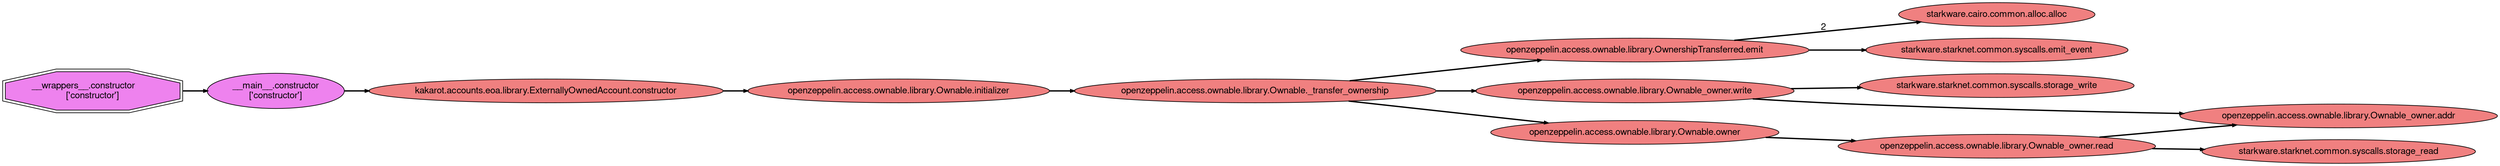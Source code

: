 // Call flow graph
digraph externally_owned_account {
	graph [fontname="Helvetica,Arial,sans-serif" fontsize=20 layout=dot newrank=true rankdir=LR]
	node [fontname="Helvetica,Arial,sans-serif" pencolor="#00000044" shape="rect, plaintext" style=filled]
	edge [arrowsize=0.5 fontname="Helvetica,Arial,sans-serif" labeldistance=3 labelfontcolor="#00000080" penwidth=2]
	0 [label="starkware.cairo.common.alloc.alloc" color="" fillcolor=lightcoral shape=oval style=filled]
	3 [label="starkware.starknet.common.syscalls.storage_read" color="" fillcolor=lightcoral shape=oval style=filled]
	11 [label="starkware.starknet.common.syscalls.storage_write" color="" fillcolor=lightcoral shape=oval style=filled]
	19 [label="starkware.starknet.common.syscalls.emit_event" color="" fillcolor=lightcoral shape=oval style=filled]
	29 [label="openzeppelin.access.ownable.library.OwnershipTransferred.emit" color="" fillcolor=lightcoral shape=oval style=filled]
	54 [label="openzeppelin.access.ownable.library.Ownable_owner.addr" color="" fillcolor=lightcoral shape=oval style=filled]
	59 [label="openzeppelin.access.ownable.library.Ownable_owner.read" color="" fillcolor=lightcoral shape=oval style=filled]
	72 [label="openzeppelin.access.ownable.library.Ownable_owner.write" color="" fillcolor=lightcoral shape=oval style=filled]
	84 [label="openzeppelin.access.ownable.library.Ownable.initializer" color="" fillcolor=lightcoral shape=oval style=filled]
	91 [label="openzeppelin.access.ownable.library.Ownable.owner" color="" fillcolor=lightcoral shape=oval style=filled]
	97 [label="openzeppelin.access.ownable.library.Ownable._transfer_ownership" color="" fillcolor=lightcoral shape=oval style=filled]
	118 [label="kakarot.accounts.eoa.library.ExternallyOwnedAccount.constructor" color="" fillcolor=lightcoral shape=oval style=filled]
	126 [label="__main__.constructor\l['constructor']" color="" fillcolor=violet shape=oval style=filled]
	134 [label="__wrappers__.constructor\l['constructor']" color="" fillcolor=violet shape=doubleoctagon style=filled]
	29 -> 0 [label=2]
	29 -> 19
	59 -> 54
	59 -> 3
	72 -> 54
	72 -> 11
	84 -> 97
	91 -> 59
	97 -> 91
	97 -> 72
	97 -> 29
	118 -> 84
	126 -> 118
	134 -> 126
}
